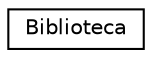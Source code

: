 digraph "Graphical Class Hierarchy"
{
  edge [fontname="Helvetica",fontsize="10",labelfontname="Helvetica",labelfontsize="10"];
  node [fontname="Helvetica",fontsize="10",shape=record];
  rankdir="LR";
  Node0 [label="Biblioteca",height=0.2,width=0.4,color="black", fillcolor="white", style="filled",URL="$class_biblioteca.html"];
}
